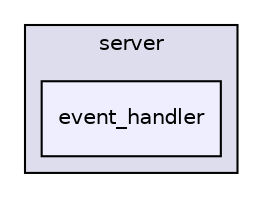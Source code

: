 digraph "src/server/event_handler" {
  compound=true
  node [ fontsize="10", fontname="Helvetica"];
  edge [ labelfontsize="10", labelfontname="Helvetica"];
  subgraph clusterdir_075bb3ff235063c77951cd176d15a741 {
    graph [ bgcolor="#ddddee", pencolor="black", label="server" fontname="Helvetica", fontsize="10", URL="dir_075bb3ff235063c77951cd176d15a741.html"]
  dir_fae441e28b1ec76447095e81204212b5 [shape=box, label="event_handler", style="filled", fillcolor="#eeeeff", pencolor="black", URL="dir_fae441e28b1ec76447095e81204212b5.html"];
  }
}
